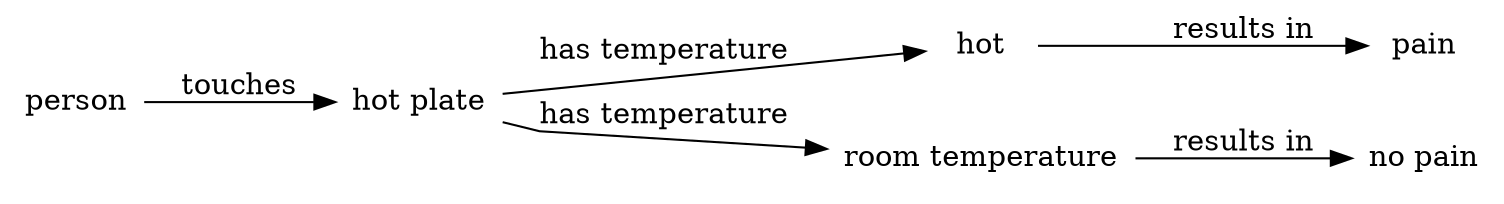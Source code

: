 // The Round Table
digraph {
	graph [landscape=False rankdir=LR size="20,16" splines=polyline]
	node [color=white style=filled]
	node [shape=plaintext]
	person -> "hot plate" [label=touches]
	"hot plate" -> hot [label="has temperature"]
	"hot plate" -> "room temperature" [label="has temperature"]
	hot -> pain [label="results in"]
	"room temperature" -> "no pain" [label="results in"]
}
